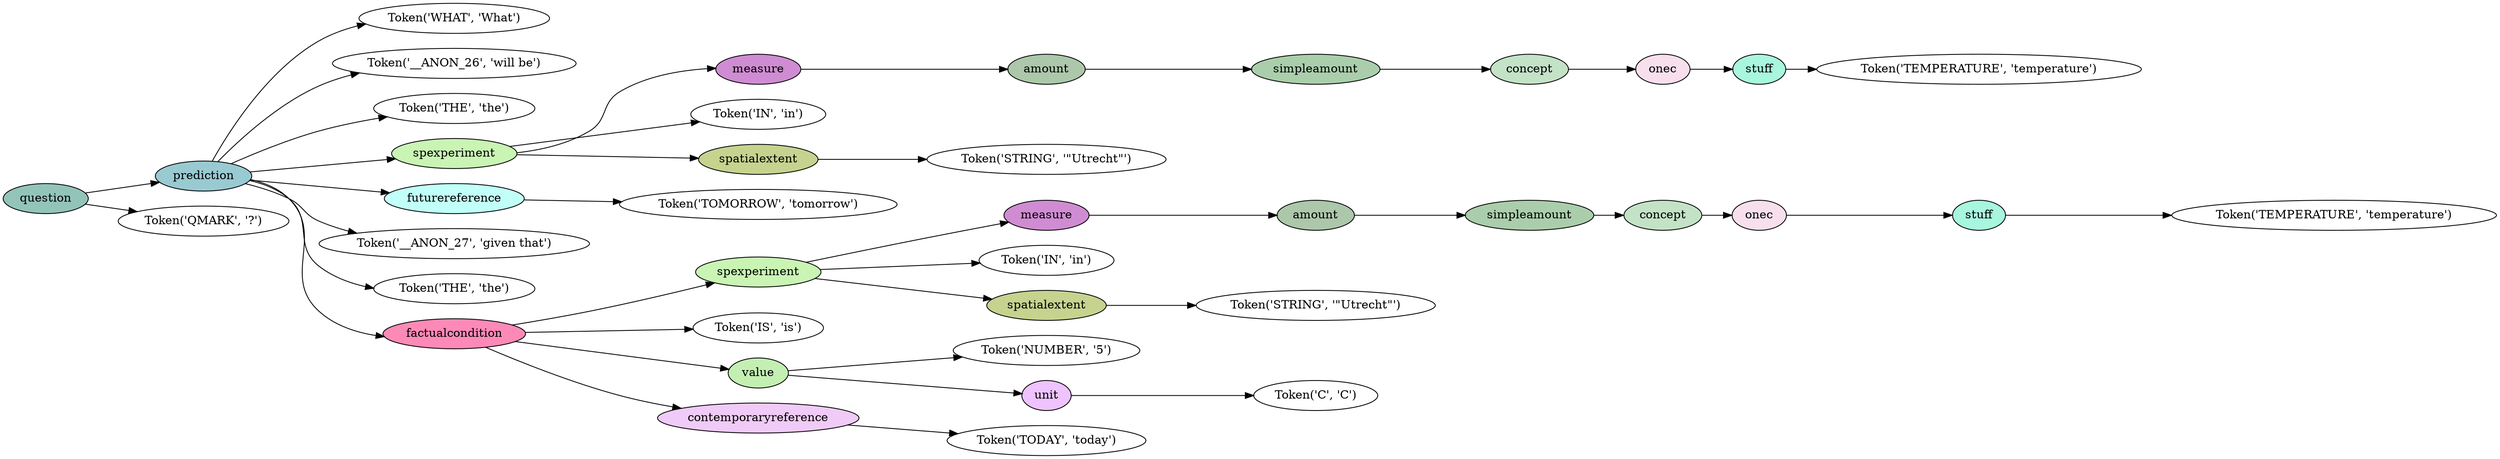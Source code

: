 digraph G {
rankdir=LR;
0 [label="Token('WHAT', 'What')"];
1 [label="Token('__ANON_26', 'will be')"];
2 [label="Token('THE', 'the')"];
3 [label="Token('TEMPERATURE', 'temperature')"];
4 [fillcolor="#a7f6dd", label=stuff, style=filled];
4 -> 3;
5 [fillcolor="#f7dfed", label=onec, style=filled];
5 -> 4;
6 [fillcolor="#c3e2c6", label=concept, style=filled];
6 -> 5;
7 [fillcolor="#aaceab", label=simpleamount, style=filled];
7 -> 6;
8 [fillcolor="#acc7a9", label=amount, style=filled];
8 -> 7;
9 [fillcolor="#cf8cd2", label=measure, style=filled];
9 -> 8;
10 [label="Token('IN', 'in')"];
11 [label="Token('STRING', '\"Utrecht\"')"];
12 [fillcolor="#c6d38f", label=spatialextent, style=filled];
12 -> 11;
13 [fillcolor="#c9f4b4", label=spexperiment, style=filled];
13 -> 9;
13 -> 10;
13 -> 12;
14 [label="Token('TOMORROW', 'tomorrow')"];
15 [fillcolor="#c1fff9", label=futurereference, style=filled];
15 -> 14;
16 [label="Token('__ANON_27', 'given that')"];
17 [label="Token('THE', 'the')"];
18 [label="Token('TEMPERATURE', 'temperature')"];
19 [fillcolor="#a7f6dd", label=stuff, style=filled];
19 -> 18;
20 [fillcolor="#f7dfed", label=onec, style=filled];
20 -> 19;
21 [fillcolor="#c3e2c6", label=concept, style=filled];
21 -> 20;
22 [fillcolor="#aaceab", label=simpleamount, style=filled];
22 -> 21;
23 [fillcolor="#acc7a9", label=amount, style=filled];
23 -> 22;
24 [fillcolor="#cf8cd2", label=measure, style=filled];
24 -> 23;
25 [label="Token('IN', 'in')"];
26 [label="Token('STRING', '\"Utrecht\"')"];
27 [fillcolor="#c6d38f", label=spatialextent, style=filled];
27 -> 26;
28 [fillcolor="#c9f4b4", label=spexperiment, style=filled];
28 -> 24;
28 -> 25;
28 -> 27;
29 [label="Token('IS', 'is')"];
30 [label="Token('NUMBER', '5')"];
31 [label="Token('C', 'C')"];
32 [fillcolor="#eec3ff", label=unit, style=filled];
32 -> 31;
33 [fillcolor="#c4efb3", label=value, style=filled];
33 -> 30;
33 -> 32;
34 [label="Token('TODAY', 'today')"];
35 [fillcolor="#f0cbf7", label=contemporaryreference, style=filled];
35 -> 34;
36 [fillcolor="#fd89b7", label=factualcondition, style=filled];
36 -> 28;
36 -> 29;
36 -> 33;
36 -> 35;
37 [fillcolor="#99cad2", label=prediction, style=filled];
37 -> 0;
37 -> 1;
37 -> 2;
37 -> 13;
37 -> 15;
37 -> 16;
37 -> 17;
37 -> 36;
38 [label="Token('QMARK', '?')"];
39 [fillcolor="#93c4b9", label=question, style=filled];
39 -> 37;
39 -> 38;
}
